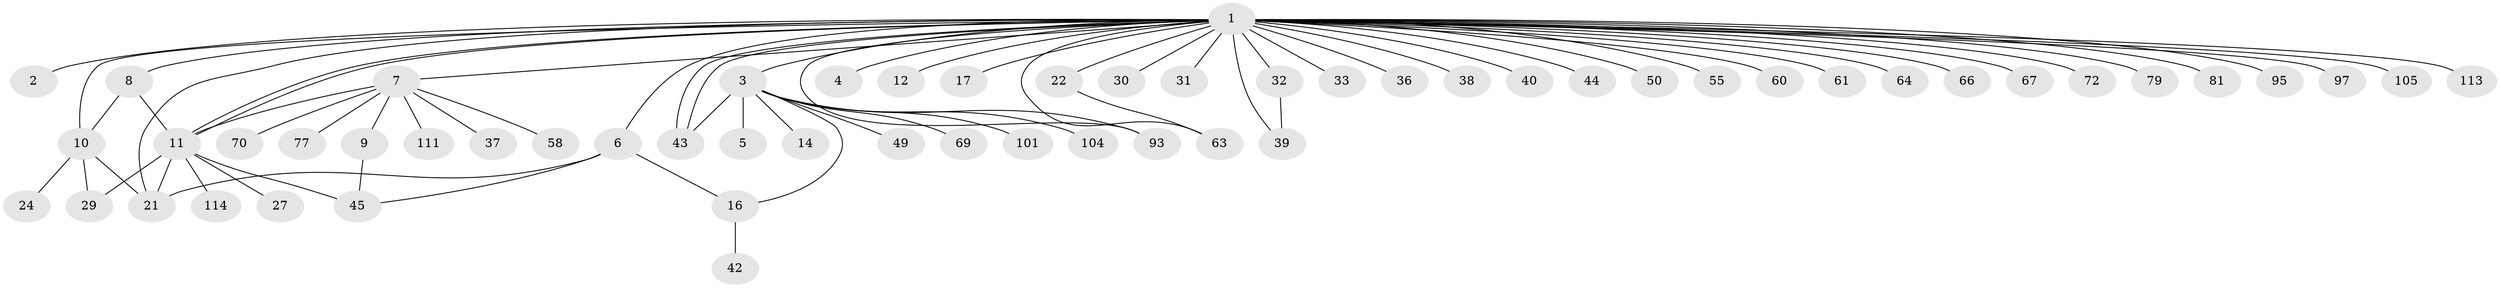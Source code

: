 // original degree distribution, {41: 0.008620689655172414, 1: 0.6293103448275862, 10: 0.008620689655172414, 6: 0.017241379310344827, 8: 0.017241379310344827, 5: 0.02586206896551724, 3: 0.10344827586206896, 21: 0.008620689655172414, 4: 0.02586206896551724, 2: 0.15517241379310345}
// Generated by graph-tools (version 1.1) at 2025/14/03/09/25 04:14:48]
// undirected, 58 vertices, 73 edges
graph export_dot {
graph [start="1"]
  node [color=gray90,style=filled];
  1;
  2;
  3;
  4;
  5;
  6 [super="+47+25"];
  7;
  8 [super="+115+53"];
  9 [super="+41+103"];
  10 [super="+116+83"];
  11 [super="+62+13+15+78+84+85+92+94+86+87+90+68+48+19+20"];
  12;
  14;
  16 [super="+18"];
  17;
  21 [super="+26+23"];
  22;
  24;
  27;
  29;
  30;
  31;
  32;
  33 [super="+52"];
  36;
  37 [super="+110"];
  38;
  39 [super="+112+56"];
  40;
  42;
  43 [super="+54+59"];
  44;
  45 [super="+71+46"];
  49 [super="+89"];
  50 [super="+100"];
  55;
  58;
  60;
  61;
  63 [super="+75+74"];
  64;
  66;
  67;
  69;
  70;
  72;
  77;
  79;
  81;
  93;
  95;
  97;
  101;
  104;
  105;
  111;
  113;
  114;
  1 -- 2;
  1 -- 3;
  1 -- 4;
  1 -- 6;
  1 -- 7;
  1 -- 8;
  1 -- 10 [weight=2];
  1 -- 11;
  1 -- 11;
  1 -- 12;
  1 -- 17;
  1 -- 22;
  1 -- 30;
  1 -- 31;
  1 -- 32;
  1 -- 33;
  1 -- 36;
  1 -- 38;
  1 -- 39;
  1 -- 40;
  1 -- 43;
  1 -- 43;
  1 -- 44;
  1 -- 50;
  1 -- 55;
  1 -- 60;
  1 -- 61;
  1 -- 64;
  1 -- 66;
  1 -- 67;
  1 -- 72;
  1 -- 79;
  1 -- 81;
  1 -- 93;
  1 -- 95;
  1 -- 97;
  1 -- 105;
  1 -- 113;
  1 -- 63;
  1 -- 21;
  3 -- 5;
  3 -- 14;
  3 -- 16;
  3 -- 43;
  3 -- 49;
  3 -- 69;
  3 -- 93;
  3 -- 101;
  3 -- 104;
  6 -- 45;
  6 -- 16;
  6 -- 21 [weight=2];
  7 -- 9;
  7 -- 11;
  7 -- 37;
  7 -- 58;
  7 -- 70;
  7 -- 77;
  7 -- 111;
  8 -- 10 [weight=2];
  8 -- 11;
  9 -- 45;
  10 -- 21;
  10 -- 24;
  10 -- 29;
  11 -- 29;
  11 -- 45 [weight=2];
  11 -- 27;
  11 -- 114;
  11 -- 21;
  16 -- 42;
  22 -- 63;
  32 -- 39;
}
